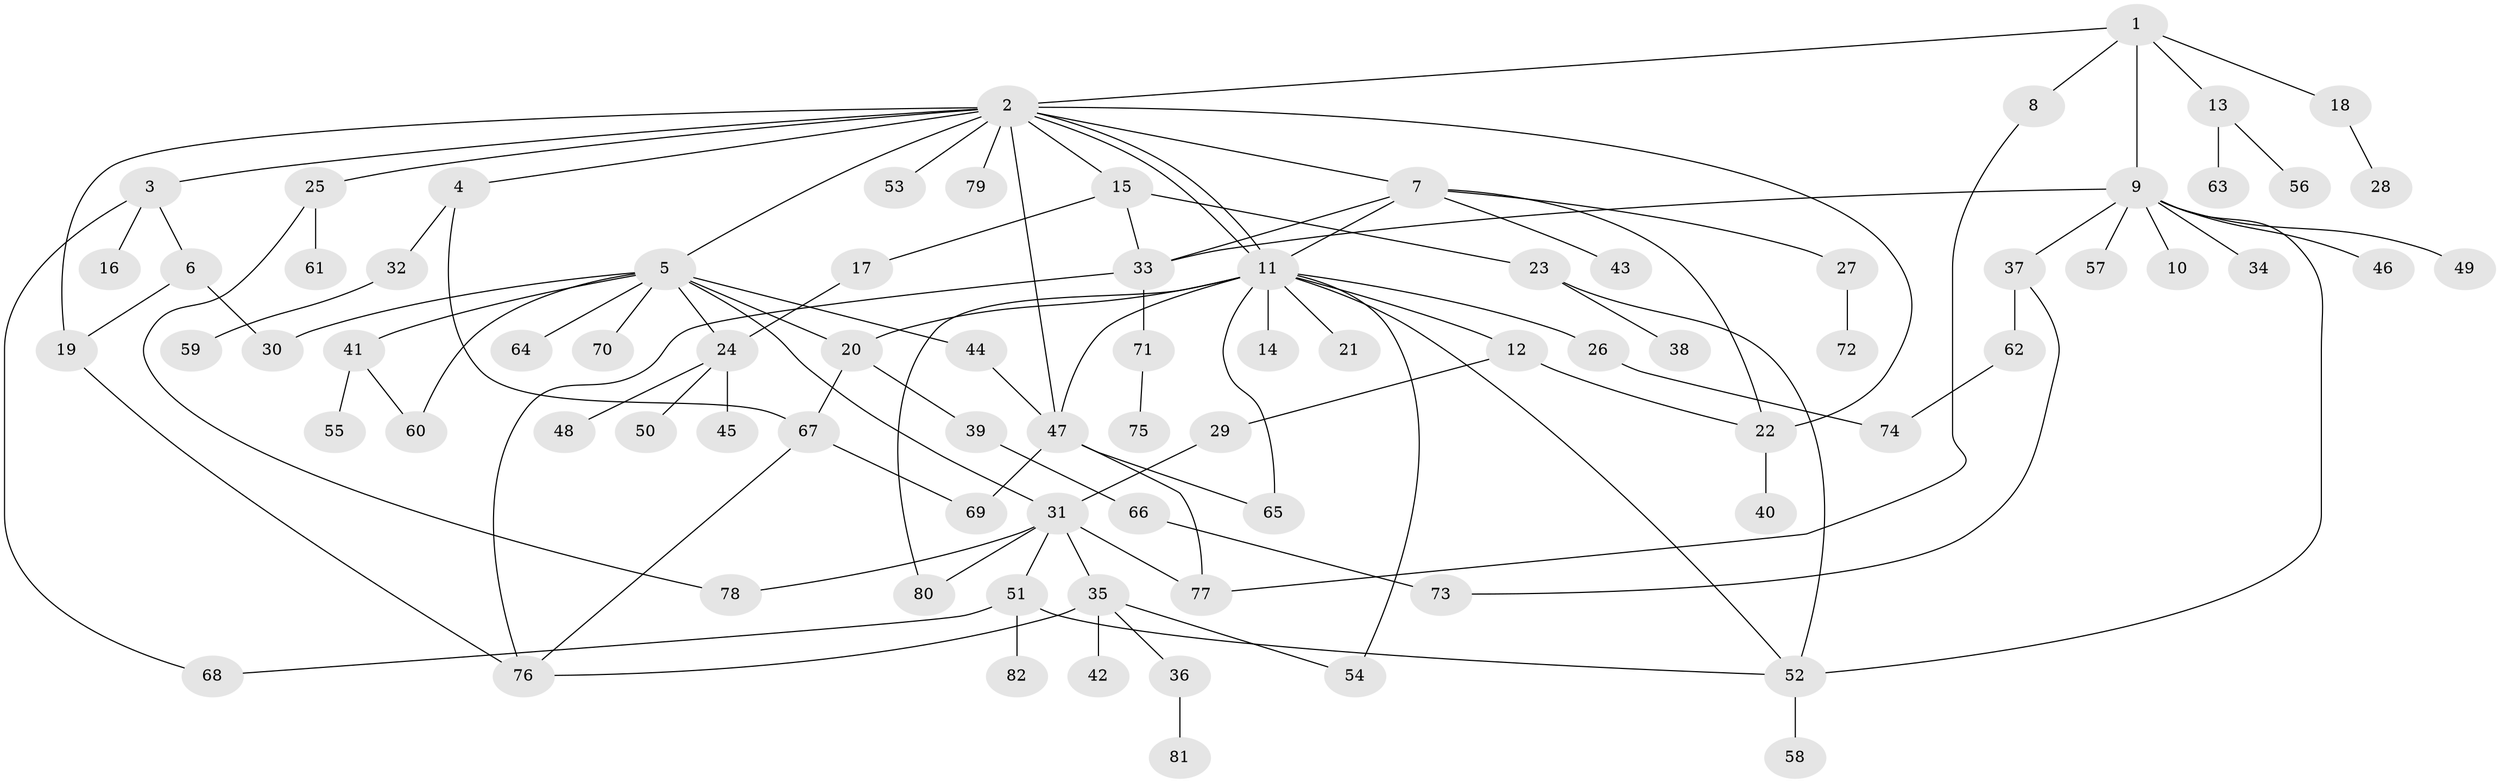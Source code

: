 // Generated by graph-tools (version 1.1) at 2025/14/03/09/25 04:14:21]
// undirected, 82 vertices, 112 edges
graph export_dot {
graph [start="1"]
  node [color=gray90,style=filled];
  1;
  2;
  3;
  4;
  5;
  6;
  7;
  8;
  9;
  10;
  11;
  12;
  13;
  14;
  15;
  16;
  17;
  18;
  19;
  20;
  21;
  22;
  23;
  24;
  25;
  26;
  27;
  28;
  29;
  30;
  31;
  32;
  33;
  34;
  35;
  36;
  37;
  38;
  39;
  40;
  41;
  42;
  43;
  44;
  45;
  46;
  47;
  48;
  49;
  50;
  51;
  52;
  53;
  54;
  55;
  56;
  57;
  58;
  59;
  60;
  61;
  62;
  63;
  64;
  65;
  66;
  67;
  68;
  69;
  70;
  71;
  72;
  73;
  74;
  75;
  76;
  77;
  78;
  79;
  80;
  81;
  82;
  1 -- 2;
  1 -- 8;
  1 -- 9;
  1 -- 13;
  1 -- 18;
  2 -- 3;
  2 -- 4;
  2 -- 5;
  2 -- 7;
  2 -- 11;
  2 -- 11;
  2 -- 15;
  2 -- 19;
  2 -- 22;
  2 -- 25;
  2 -- 47;
  2 -- 53;
  2 -- 79;
  3 -- 6;
  3 -- 16;
  3 -- 68;
  4 -- 32;
  4 -- 67;
  5 -- 20;
  5 -- 24;
  5 -- 30;
  5 -- 31;
  5 -- 41;
  5 -- 44;
  5 -- 60;
  5 -- 64;
  5 -- 70;
  6 -- 19;
  6 -- 30;
  7 -- 11;
  7 -- 22;
  7 -- 27;
  7 -- 33;
  7 -- 43;
  8 -- 77;
  9 -- 10;
  9 -- 33;
  9 -- 34;
  9 -- 37;
  9 -- 46;
  9 -- 49;
  9 -- 52;
  9 -- 57;
  11 -- 12;
  11 -- 14;
  11 -- 20;
  11 -- 21;
  11 -- 26;
  11 -- 47;
  11 -- 52;
  11 -- 54;
  11 -- 65;
  11 -- 80;
  12 -- 22;
  12 -- 29;
  13 -- 56;
  13 -- 63;
  15 -- 17;
  15 -- 23;
  15 -- 33;
  17 -- 24;
  18 -- 28;
  19 -- 76;
  20 -- 39;
  20 -- 67;
  22 -- 40;
  23 -- 38;
  23 -- 52;
  24 -- 45;
  24 -- 48;
  24 -- 50;
  25 -- 61;
  25 -- 78;
  26 -- 74;
  27 -- 72;
  29 -- 31;
  31 -- 35;
  31 -- 51;
  31 -- 77;
  31 -- 78;
  31 -- 80;
  32 -- 59;
  33 -- 71;
  33 -- 76;
  35 -- 36;
  35 -- 42;
  35 -- 54;
  35 -- 76;
  36 -- 81;
  37 -- 62;
  37 -- 73;
  39 -- 66;
  41 -- 55;
  41 -- 60;
  44 -- 47;
  47 -- 65;
  47 -- 69;
  47 -- 77;
  51 -- 52;
  51 -- 68;
  51 -- 82;
  52 -- 58;
  62 -- 74;
  66 -- 73;
  67 -- 69;
  67 -- 76;
  71 -- 75;
}
